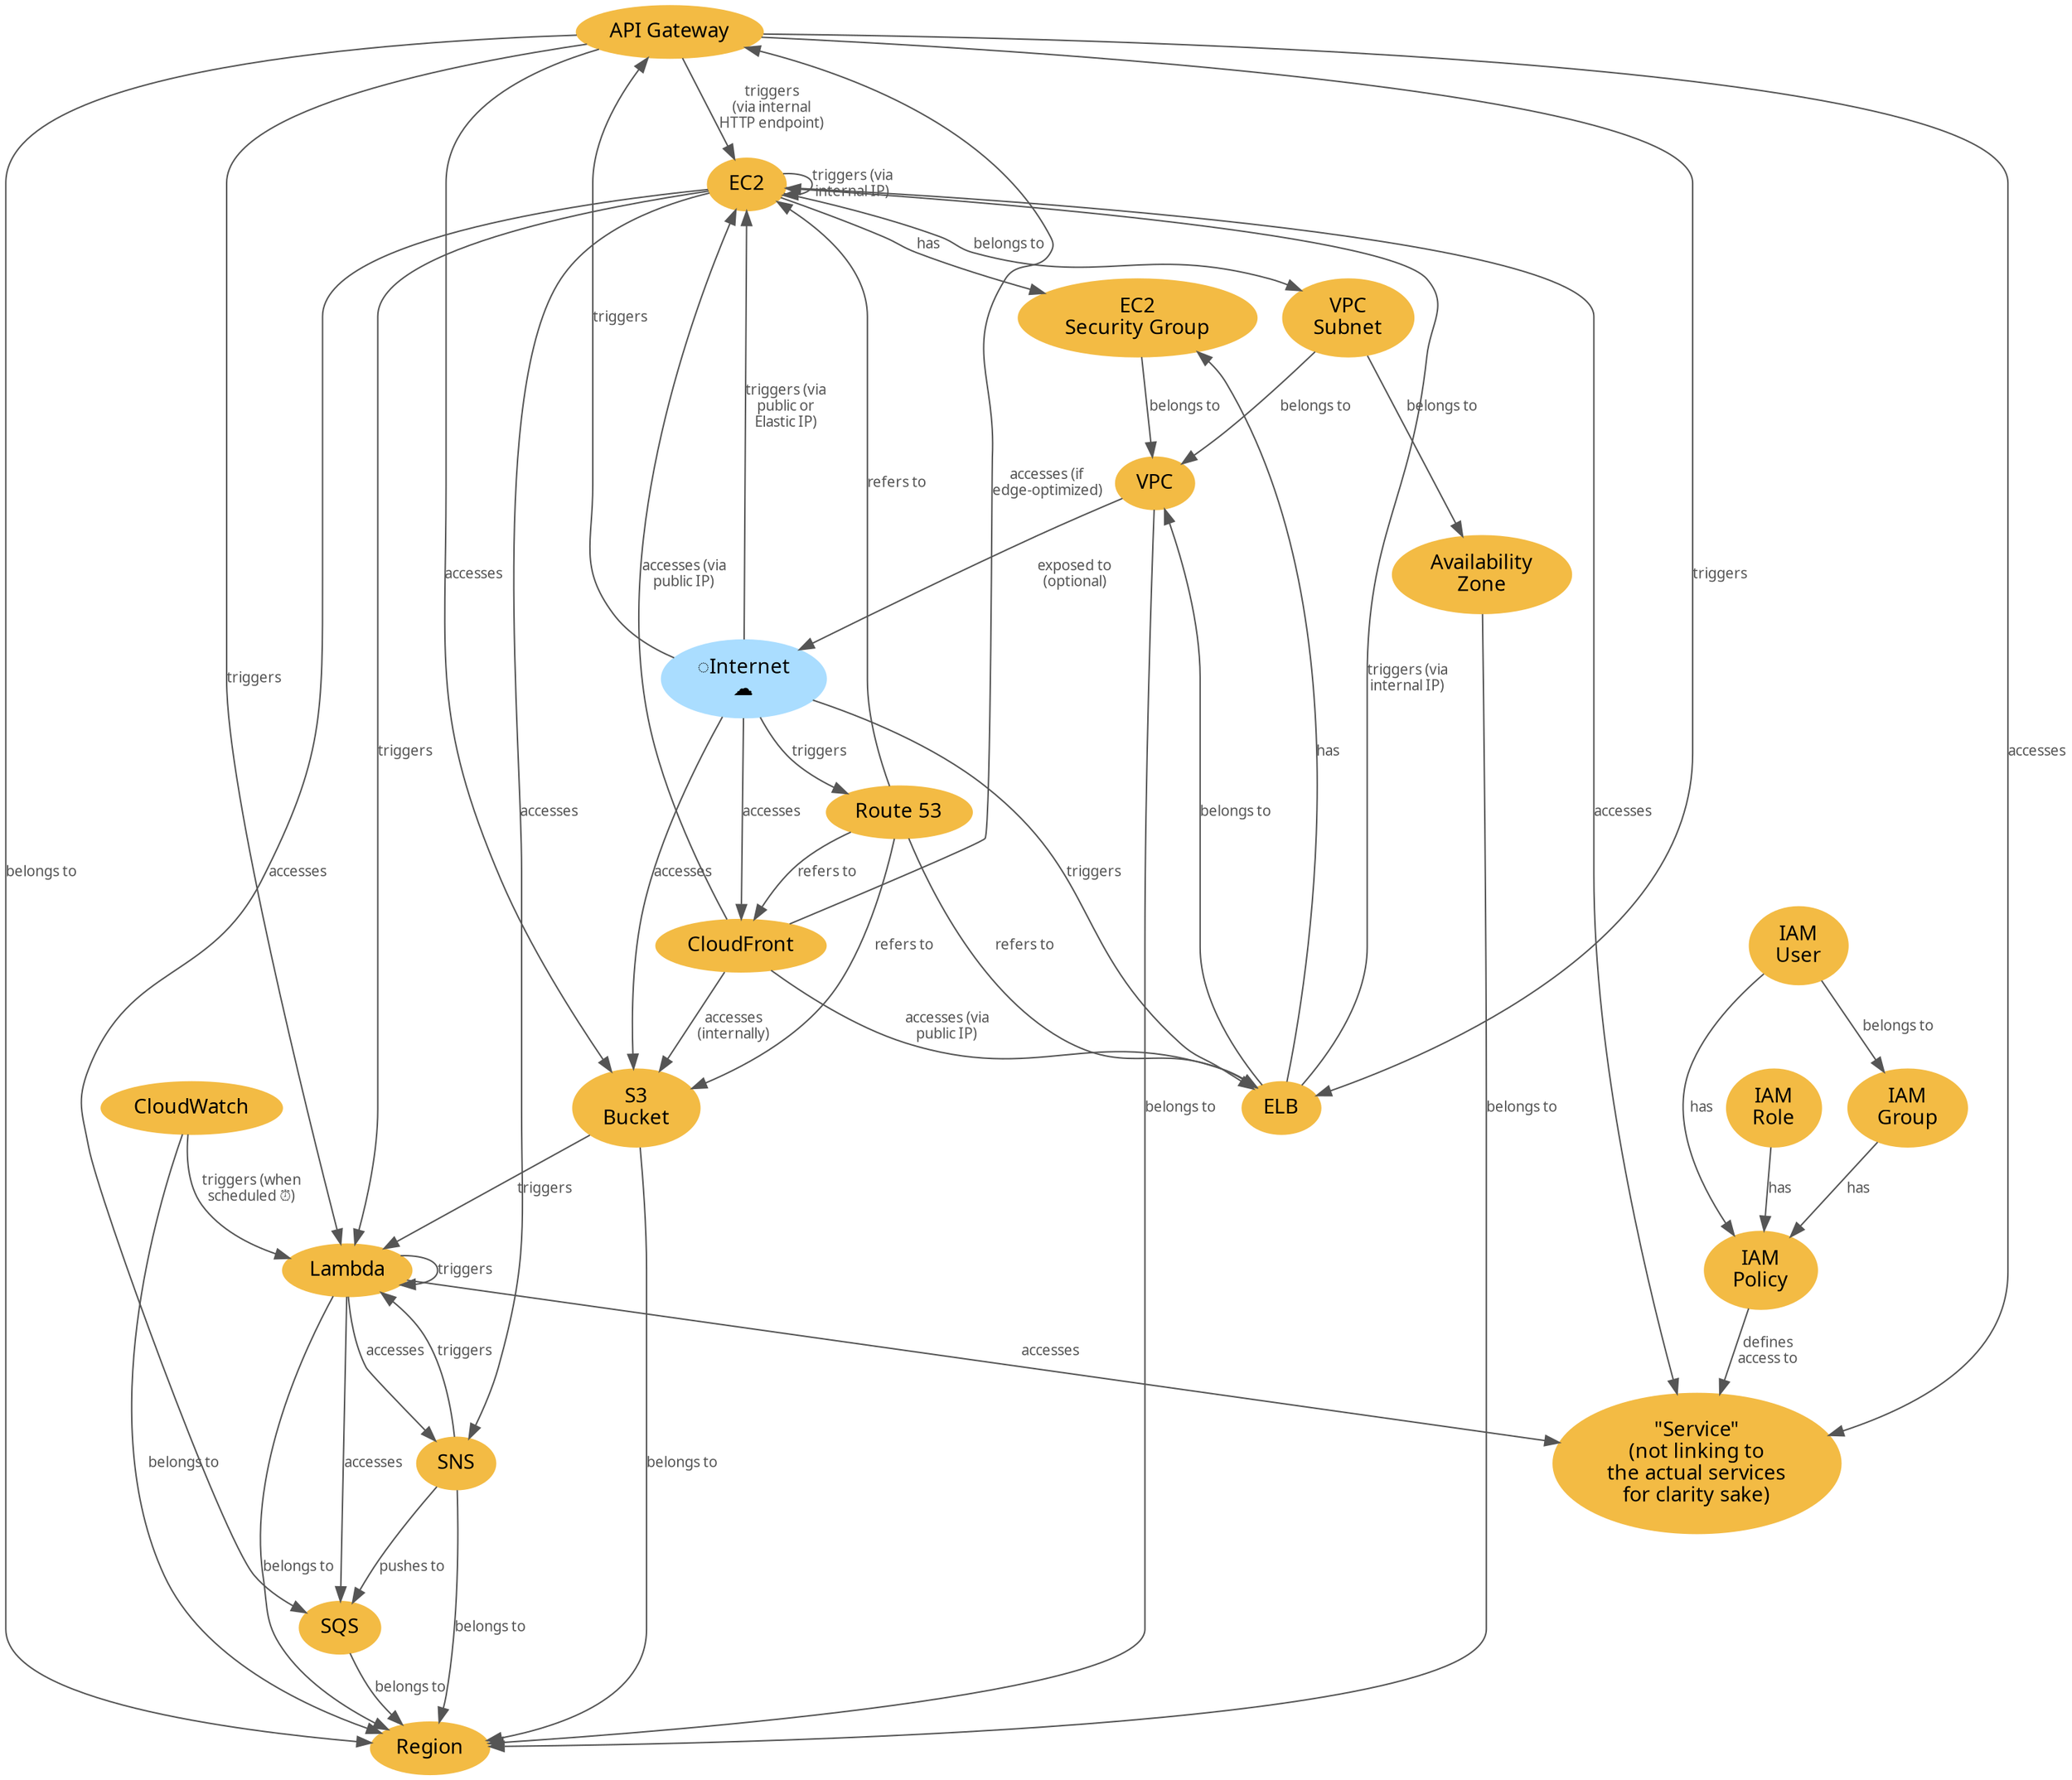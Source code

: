 digraph {
  node [style="filled", color="#F3BB44", fontname="Roboto Mono"]
  edge [fontsize=10, color="#555555", fontname="Roboto Mono", fontcolor="#555555"]
  
  api_gateway [label="API Gateway"]
  api_gateway -> ec2 [label="triggers\n(via internal\nHTTP endpoint)"]
  api_gateway -> elb [label="triggers"]
  api_gateway -> lambda [label="triggers"]
  api_gateway -> region [label="belongs to"]
  api_gateway -> s3 [label="accesses"]
  api_gateway -> service [label="accesses"]

  availability_zone [label="Availability\nZone"]
  availability_zone -> region [label="belongs to"]

  cloudfront [label="CloudFront"]
  cloudfront -> api_gateway [label="accesses (if\nedge-optimized)"]
  cloudfront -> ec2 [label="accesses (via\npublic IP)"]
  cloudfront -> elb [label="accesses (via\npublic IP)"]
  cloudfront -> s3 [label="accesses\n(internally)"]

  cloudwatch [label="CloudWatch"]
  cloudwatch -> lambda [label="triggers (when\nscheduled ⏰)"]
  cloudwatch -> region [label="belongs to"]

  ec2 [label="EC2"]
  ec2 -> ec2 [label="triggers (via\ninternal IP)"]
  ec2 -> ec2_security_group [label="has"]
  ec2 -> lambda [label="triggers"]
  ec2 -> service [label="accesses"]
  ec2 -> sns [label="accesses"]
  ec2 -> sqs [label="accesses"]
  ec2 -> vpc_subnet [label="belongs to"]

  ec2_security_group [label="EC2\nSecurity Group"]
  ec2_security_group -> vpc [label="belongs to"]

  elb [label="ELB"]
  elb -> ec2 [label="triggers (via\ninternal IP)"]
  elb -> ec2_security_group [label="has"]
  elb -> vpc [label="belongs to"]

  iam_group [label="IAM\nGroup"]
  iam_group -> iam_policy [label="has"]

  iam_policy [label="IAM\nPolicy"]
  iam_policy -> service [label="defines\naccess to"]

  iam_role [label="IAM\nRole"]
  iam_role -> iam_policy [label="has"]

  iam_user [label="IAM\nUser"]
  iam_user -> iam_group [label="belongs to"]
  iam_user -> iam_policy [label="has"]

  internet [label="️️Internet\n☁️", color="#aaddff", style="filled"]
  internet -> api_gateway [label="triggers"]
  internet -> cloudfront [label="accesses"]
  internet -> ec2 [label="triggers (via\npublic or\nElastic IP)"]
  internet -> elb [label="triggers"]
  internet -> route53 [label="triggers"]
  internet -> s3 [label="accesses"]

  lambda [label="Lambda"]
  lambda -> lambda [label="triggers"]
  lambda -> region [label="belongs to"]
  lambda -> service [label="accesses"]
  lambda -> sns [label="accesses"]
  lambda -> sqs [label="accesses"]

  region [label="Region"]

  route53 [label="Route 53"]
  route53 -> cloudfront [label="refers to"]
  route53 -> ec2 [label="refers to"]
  route53 -> elb [label="refers to"]
  route53 -> s3 [label="refers to"]

  s3 [label="S3\nBucket"]
  s3 -> lambda [label="triggers"]
  s3 -> region [label="belongs to"]

  service [label="\"Service\"\n(not linking to\nthe actual services\nfor clarity sake)"]

  sns [label="SNS"]
  sns -> lambda [label="triggers"]
  sns -> region [label="belongs to"]
  sns -> sqs [label="pushes to"]

  sqs [label="SQS"]
  sqs -> region [label="belongs to"]

  vpc [label="VPC"]
  vpc -> internet [label="exposed to\n(optional)"]
  vpc -> region [label="belongs to"]

  vpc_subnet [label="VPC\nSubnet"]
  vpc_subnet -> availability_zone [label="belongs to"]
  vpc_subnet -> vpc [label="belongs to"]
}